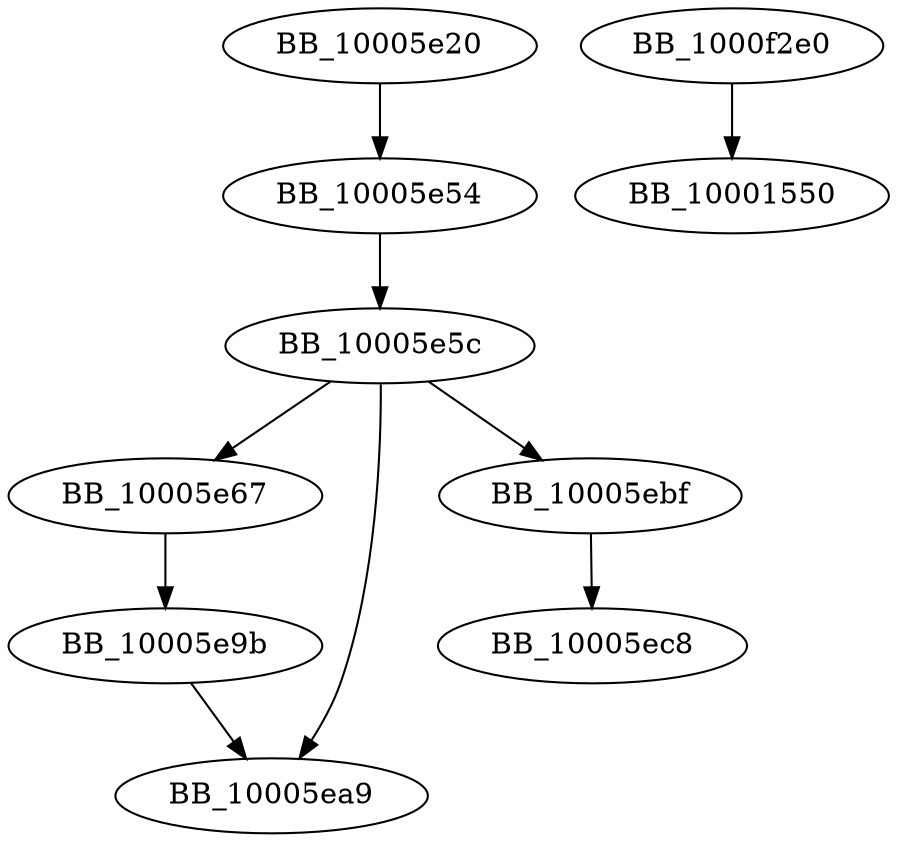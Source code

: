 DiGraph sub_10005E20{
BB_10005e20->BB_10005e54
BB_10005e54->BB_10005e5c
BB_10005e5c->BB_10005e67
BB_10005e5c->BB_10005ea9
BB_10005e5c->BB_10005ebf
BB_10005e67->BB_10005e9b
BB_10005e9b->BB_10005ea9
BB_10005ebf->BB_10005ec8
BB_1000f2e0->BB_10001550
}
